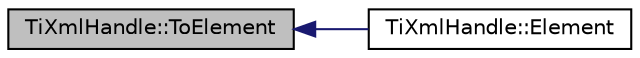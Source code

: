 digraph "TiXmlHandle::ToElement"
{
  edge [fontname="Helvetica",fontsize="10",labelfontname="Helvetica",labelfontsize="10"];
  node [fontname="Helvetica",fontsize="10",shape=record];
  rankdir="LR";
  Node1 [label="TiXmlHandle::ToElement",height=0.2,width=0.4,color="black", fillcolor="grey75", style="filled" fontcolor="black"];
  Node1 -> Node2 [dir="back",color="midnightblue",fontsize="10",style="solid",fontname="Helvetica"];
  Node2 [label="TiXmlHandle::Element",height=0.2,width=0.4,color="black", fillcolor="white", style="filled",URL="$class_ti_xml_handle.html#acb5fe8388a526289ea65e817a51e05e7"];
}
